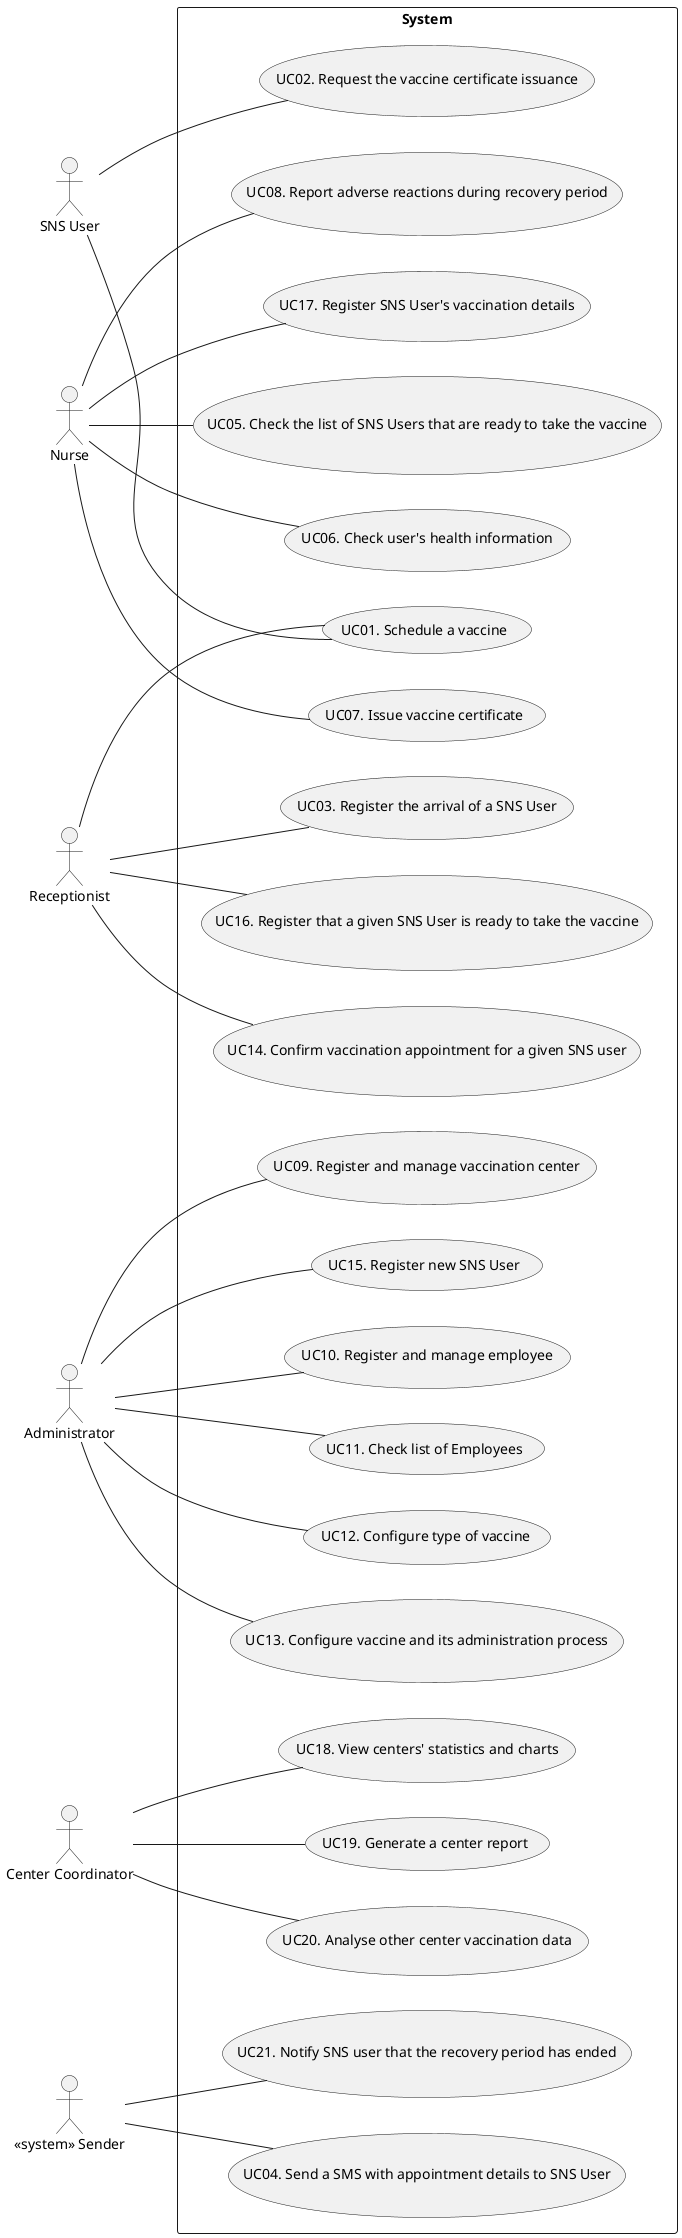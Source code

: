 @startuml UCD

left to right direction

actor "SNS User" as user
actor "Nurse" as nurse
actor "Receptionist" as recept
actor "Administrator" as admin
actor "Center Coordinator" as coordinator
actor "<< system >> Sender" as system

rectangle System {
  usecase "UC01. Schedule a vaccine" as UC01
  usecase "UC02. Request the vaccine certificate issuance" as UC02
  usecase "UC15. Register new SNS User" as UC20
  usecase "UC04. Send a SMS with appointment details to SNS User" as UC03
  usecase "UC05. Check the list of SNS Users that are ready to take the vaccine" as UC05
  usecase "UC06. Check user's health information" as UC06
  usecase "UC07. Issue vaccine certificate" as UC07
  usecase "UC08. Report adverse reactions during recovery period" as UC08
  usecase "UC09. Register and manage vaccination center" as UC18
  usecase "UC10. Register and manage employee" as UC19
  usecase "UC11. Check list of Employees" as UC22
  usecase "UC12. Configure type of vaccine" as UC16
  usecase "UC13. Configure vaccine and its administration process" as UC17
  usecase "UC14. Confirm vaccination appointment for a given SNS user" as UC11
  usecase "UC03. Register the arrival of a SNS User" as UC10
  usecase "UC16. Register that a given SNS User is ready to take the vaccine" as UC12
  usecase "UC17. Register SNS User's vaccination details" as UC09
  usecase "UC18. View centers' statistics and charts" as UC13
  usecase "UC19. Generate a center report" as UC14
  usecase "UC20. Analyse other center vaccination data" as UC15
  usecase "UC21. Notify SNS user that the recovery period has ended" as UC21
}

user -- UC01
user -- UC02
system -- UC03
recept -- UC01
nurse -- UC05
nurse -- UC06
nurse -- UC07
nurse -- UC08
nurse -- UC09
recept -- UC10
recept -- UC11
recept -- UC12
coordinator -- UC13
coordinator -- UC14
coordinator -- UC15
admin -- UC16
admin -- UC17
admin -- UC18
admin -- UC19
admin -- UC22
admin -- UC20
system -- UC21

@enduml
